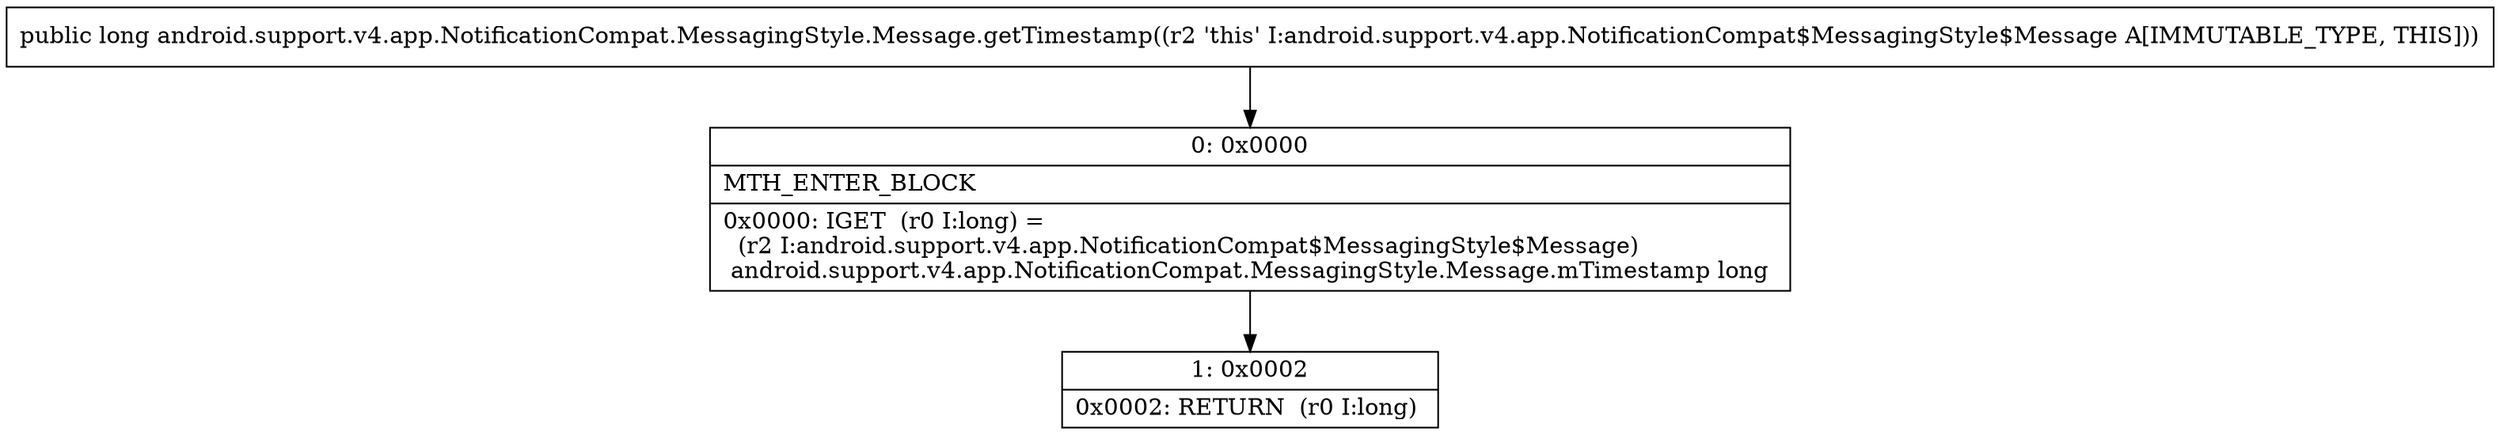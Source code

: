 digraph "CFG forandroid.support.v4.app.NotificationCompat.MessagingStyle.Message.getTimestamp()J" {
Node_0 [shape=record,label="{0\:\ 0x0000|MTH_ENTER_BLOCK\l|0x0000: IGET  (r0 I:long) = \l  (r2 I:android.support.v4.app.NotificationCompat$MessagingStyle$Message)\l android.support.v4.app.NotificationCompat.MessagingStyle.Message.mTimestamp long \l}"];
Node_1 [shape=record,label="{1\:\ 0x0002|0x0002: RETURN  (r0 I:long) \l}"];
MethodNode[shape=record,label="{public long android.support.v4.app.NotificationCompat.MessagingStyle.Message.getTimestamp((r2 'this' I:android.support.v4.app.NotificationCompat$MessagingStyle$Message A[IMMUTABLE_TYPE, THIS])) }"];
MethodNode -> Node_0;
Node_0 -> Node_1;
}

